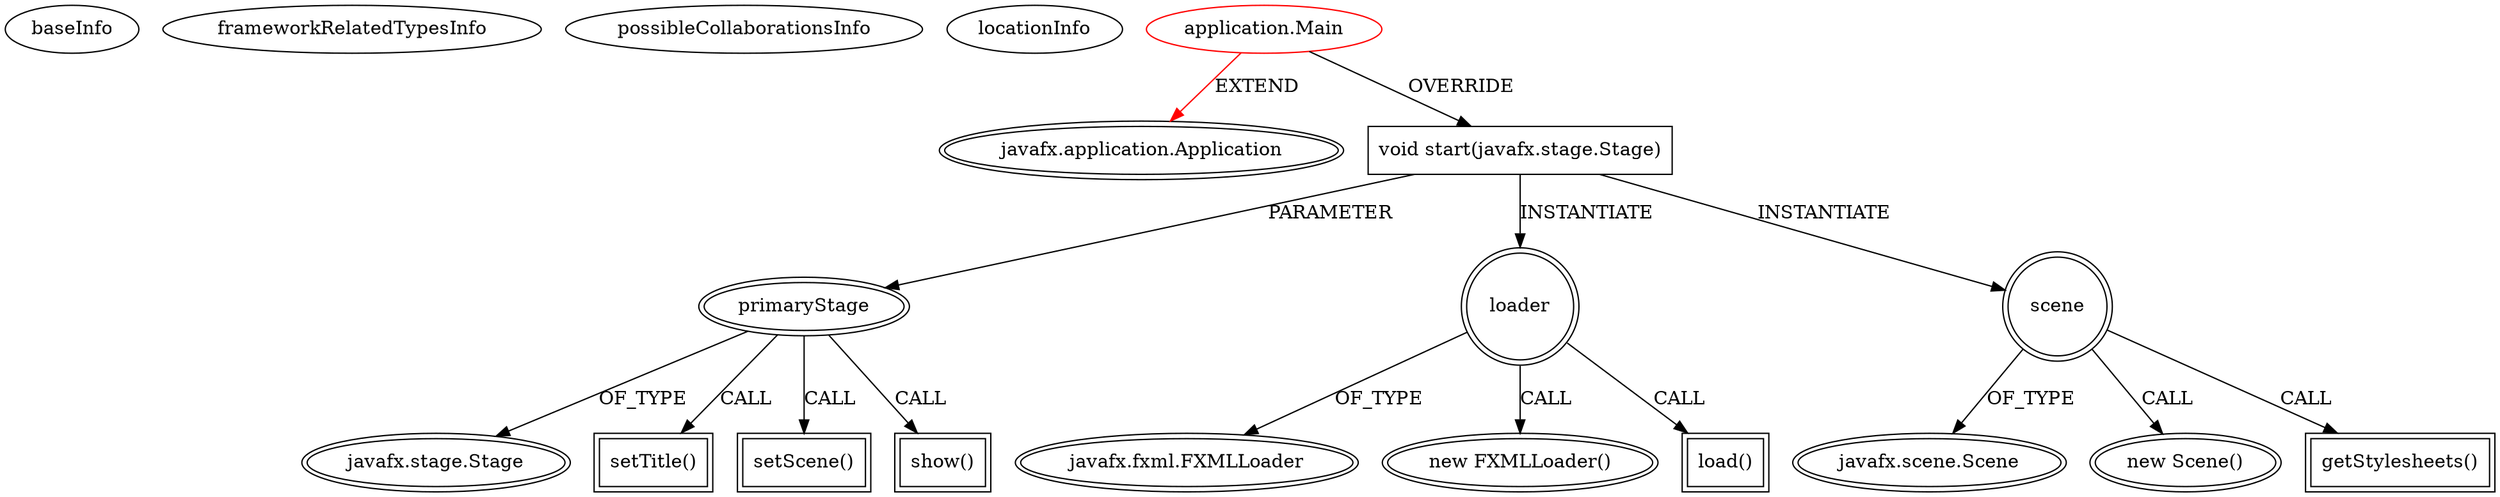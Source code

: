 digraph {
baseInfo[graphId=1197,category="extension_graph",isAnonymous=false,possibleRelation=false]
frameworkRelatedTypesInfo[0="javafx.application.Application"]
possibleCollaborationsInfo[]
locationInfo[projectName="SamuelSital-Tetris",filePath="/SamuelSital-Tetris/Tetris-master/src/application/Main.java",contextSignature="Main",graphId="1197"]
0[label="application.Main",vertexType="ROOT_CLIENT_CLASS_DECLARATION",isFrameworkType=false,color=red]
1[label="javafx.application.Application",vertexType="FRAMEWORK_CLASS_TYPE",isFrameworkType=true,peripheries=2]
2[label="void start(javafx.stage.Stage)",vertexType="OVERRIDING_METHOD_DECLARATION",isFrameworkType=false,shape=box]
3[label="primaryStage",vertexType="PARAMETER_DECLARATION",isFrameworkType=true,peripheries=2]
4[label="javafx.stage.Stage",vertexType="FRAMEWORK_CLASS_TYPE",isFrameworkType=true,peripheries=2]
6[label="loader",vertexType="VARIABLE_EXPRESION",isFrameworkType=true,peripheries=2,shape=circle]
7[label="javafx.fxml.FXMLLoader",vertexType="FRAMEWORK_CLASS_TYPE",isFrameworkType=true,peripheries=2]
5[label="new FXMLLoader()",vertexType="CONSTRUCTOR_CALL",isFrameworkType=true,peripheries=2]
9[label="load()",vertexType="INSIDE_CALL",isFrameworkType=true,peripheries=2,shape=box]
11[label="scene",vertexType="VARIABLE_EXPRESION",isFrameworkType=true,peripheries=2,shape=circle]
12[label="javafx.scene.Scene",vertexType="FRAMEWORK_CLASS_TYPE",isFrameworkType=true,peripheries=2]
10[label="new Scene()",vertexType="CONSTRUCTOR_CALL",isFrameworkType=true,peripheries=2]
14[label="getStylesheets()",vertexType="INSIDE_CALL",isFrameworkType=true,peripheries=2,shape=box]
16[label="setTitle()",vertexType="INSIDE_CALL",isFrameworkType=true,peripheries=2,shape=box]
18[label="setScene()",vertexType="INSIDE_CALL",isFrameworkType=true,peripheries=2,shape=box]
20[label="show()",vertexType="INSIDE_CALL",isFrameworkType=true,peripheries=2,shape=box]
0->1[label="EXTEND",color=red]
0->2[label="OVERRIDE"]
3->4[label="OF_TYPE"]
2->3[label="PARAMETER"]
2->6[label="INSTANTIATE"]
6->7[label="OF_TYPE"]
6->5[label="CALL"]
6->9[label="CALL"]
2->11[label="INSTANTIATE"]
11->12[label="OF_TYPE"]
11->10[label="CALL"]
11->14[label="CALL"]
3->16[label="CALL"]
3->18[label="CALL"]
3->20[label="CALL"]
}
